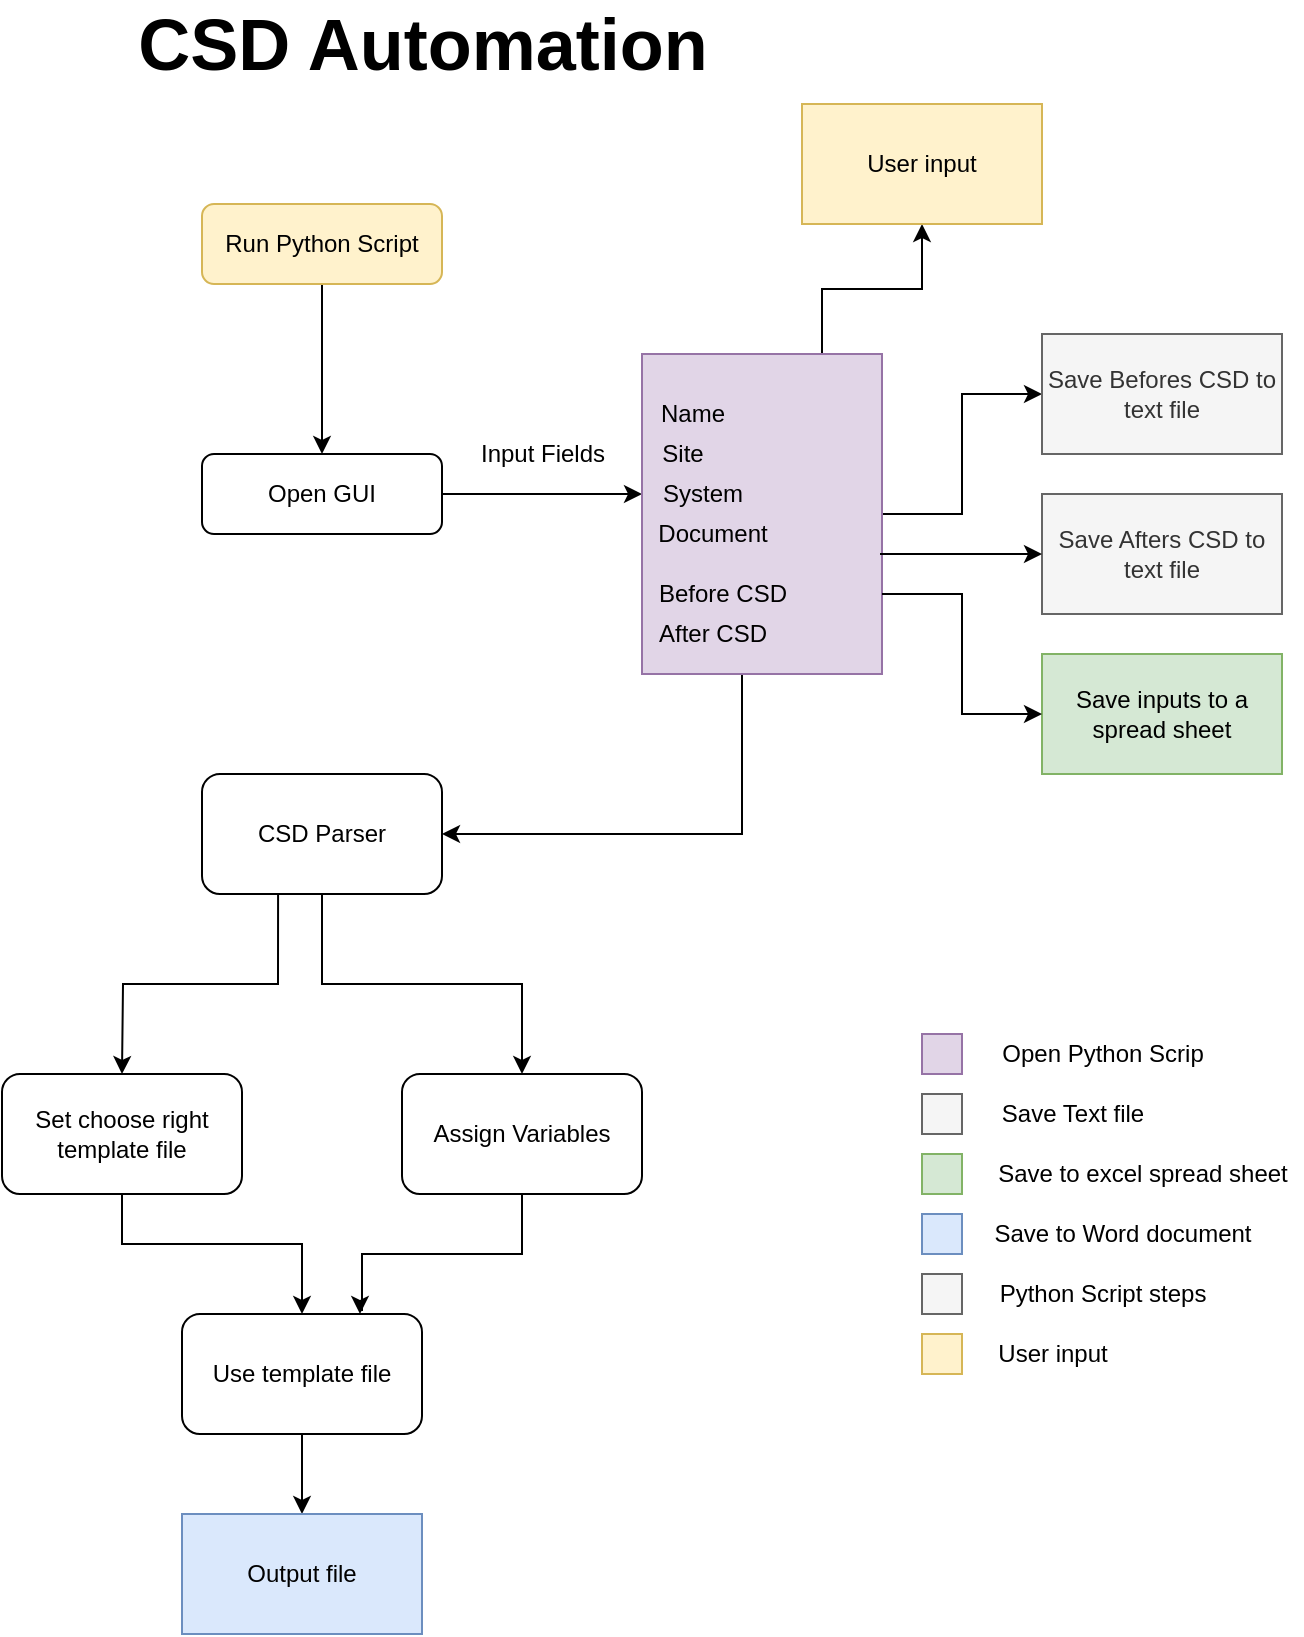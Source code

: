 <mxfile version="15.0.3" type="github">
  <diagram id="C5RBs43oDa-KdzZeNtuy" name="Page-1">
    <mxGraphModel dx="1182" dy="764" grid="1" gridSize="10" guides="1" tooltips="1" connect="1" arrows="1" fold="1" page="1" pageScale="1" pageWidth="827" pageHeight="1169" math="0" shadow="0">
      <root>
        <mxCell id="WIyWlLk6GJQsqaUBKTNV-0" />
        <mxCell id="WIyWlLk6GJQsqaUBKTNV-1" parent="WIyWlLk6GJQsqaUBKTNV-0" />
        <mxCell id="bgo5e_Lx12IVAWtBBwC9-2" value="" style="edgeStyle=orthogonalEdgeStyle;rounded=0;orthogonalLoop=1;jettySize=auto;html=1;" edge="1" parent="WIyWlLk6GJQsqaUBKTNV-1" source="WIyWlLk6GJQsqaUBKTNV-3" target="bgo5e_Lx12IVAWtBBwC9-1">
          <mxGeometry relative="1" as="geometry" />
        </mxCell>
        <mxCell id="WIyWlLk6GJQsqaUBKTNV-3" value="Run Python Script" style="rounded=1;whiteSpace=wrap;html=1;fontSize=12;glass=0;strokeWidth=1;shadow=0;fillColor=#fff2cc;strokeColor=#d6b656;" parent="WIyWlLk6GJQsqaUBKTNV-1" vertex="1">
          <mxGeometry x="160" y="110" width="120" height="40" as="geometry" />
        </mxCell>
        <mxCell id="bgo5e_Lx12IVAWtBBwC9-0" value="&lt;font style=&quot;font-size: 36px&quot;&gt;&lt;b&gt;CSD Automation&lt;/b&gt;&lt;/font&gt;&lt;br&gt;" style="text;html=1;align=center;verticalAlign=middle;resizable=0;points=[];autosize=1;strokeColor=none;" vertex="1" parent="WIyWlLk6GJQsqaUBKTNV-1">
          <mxGeometry x="120" y="15" width="300" height="30" as="geometry" />
        </mxCell>
        <mxCell id="bgo5e_Lx12IVAWtBBwC9-10" value="" style="edgeStyle=orthogonalEdgeStyle;rounded=0;orthogonalLoop=1;jettySize=auto;html=1;" edge="1" parent="WIyWlLk6GJQsqaUBKTNV-1" source="bgo5e_Lx12IVAWtBBwC9-1" target="bgo5e_Lx12IVAWtBBwC9-6">
          <mxGeometry relative="1" as="geometry" />
        </mxCell>
        <mxCell id="bgo5e_Lx12IVAWtBBwC9-1" value="Open GUI" style="rounded=1;whiteSpace=wrap;html=1;fontSize=12;glass=0;strokeWidth=1;shadow=0;" vertex="1" parent="WIyWlLk6GJQsqaUBKTNV-1">
          <mxGeometry x="160" y="235" width="120" height="40" as="geometry" />
        </mxCell>
        <mxCell id="bgo5e_Lx12IVAWtBBwC9-14" value="" style="edgeStyle=orthogonalEdgeStyle;rounded=0;orthogonalLoop=1;jettySize=auto;html=1;" edge="1" parent="WIyWlLk6GJQsqaUBKTNV-1" source="bgo5e_Lx12IVAWtBBwC9-3" target="bgo5e_Lx12IVAWtBBwC9-13">
          <mxGeometry relative="1" as="geometry">
            <Array as="points">
              <mxPoint x="430" y="425" />
            </Array>
          </mxGeometry>
        </mxCell>
        <mxCell id="bgo5e_Lx12IVAWtBBwC9-18" value="" style="edgeStyle=orthogonalEdgeStyle;rounded=0;orthogonalLoop=1;jettySize=auto;html=1;" edge="1" parent="WIyWlLk6GJQsqaUBKTNV-1" source="bgo5e_Lx12IVAWtBBwC9-3" target="bgo5e_Lx12IVAWtBBwC9-17">
          <mxGeometry relative="1" as="geometry" />
        </mxCell>
        <mxCell id="bgo5e_Lx12IVAWtBBwC9-50" value="" style="edgeStyle=orthogonalEdgeStyle;rounded=0;orthogonalLoop=1;jettySize=auto;html=1;exitX=0.75;exitY=0;exitDx=0;exitDy=0;entryX=0.5;entryY=1;entryDx=0;entryDy=0;" edge="1" parent="WIyWlLk6GJQsqaUBKTNV-1" source="bgo5e_Lx12IVAWtBBwC9-3" target="bgo5e_Lx12IVAWtBBwC9-49">
          <mxGeometry relative="1" as="geometry">
            <mxPoint x="530" y="140" as="targetPoint" />
          </mxGeometry>
        </mxCell>
        <mxCell id="bgo5e_Lx12IVAWtBBwC9-3" value="" style="rounded=0;whiteSpace=wrap;html=1;fillColor=#e1d5e7;strokeColor=#9673a6;" vertex="1" parent="WIyWlLk6GJQsqaUBKTNV-1">
          <mxGeometry x="380" y="185" width="120" height="160" as="geometry" />
        </mxCell>
        <mxCell id="bgo5e_Lx12IVAWtBBwC9-4" value="Name" style="text;html=1;align=center;verticalAlign=middle;resizable=0;points=[];autosize=1;strokeColor=none;" vertex="1" parent="WIyWlLk6GJQsqaUBKTNV-1">
          <mxGeometry x="380" y="205" width="50" height="20" as="geometry" />
        </mxCell>
        <mxCell id="bgo5e_Lx12IVAWtBBwC9-5" value="Site" style="text;html=1;align=center;verticalAlign=middle;resizable=0;points=[];autosize=1;strokeColor=none;" vertex="1" parent="WIyWlLk6GJQsqaUBKTNV-1">
          <mxGeometry x="380" y="225" width="40" height="20" as="geometry" />
        </mxCell>
        <mxCell id="bgo5e_Lx12IVAWtBBwC9-6" value="System" style="text;html=1;align=center;verticalAlign=middle;resizable=0;points=[];autosize=1;strokeColor=none;" vertex="1" parent="WIyWlLk6GJQsqaUBKTNV-1">
          <mxGeometry x="380" y="245" width="60" height="20" as="geometry" />
        </mxCell>
        <mxCell id="bgo5e_Lx12IVAWtBBwC9-7" value="Document" style="text;html=1;align=center;verticalAlign=middle;resizable=0;points=[];autosize=1;strokeColor=none;" vertex="1" parent="WIyWlLk6GJQsqaUBKTNV-1">
          <mxGeometry x="380" y="265" width="70" height="20" as="geometry" />
        </mxCell>
        <mxCell id="bgo5e_Lx12IVAWtBBwC9-8" value="Before CSD" style="text;html=1;align=center;verticalAlign=middle;resizable=0;points=[];autosize=1;strokeColor=none;" vertex="1" parent="WIyWlLk6GJQsqaUBKTNV-1">
          <mxGeometry x="380" y="295" width="80" height="20" as="geometry" />
        </mxCell>
        <mxCell id="bgo5e_Lx12IVAWtBBwC9-9" value="After CSD" style="text;html=1;align=center;verticalAlign=middle;resizable=0;points=[];autosize=1;strokeColor=none;" vertex="1" parent="WIyWlLk6GJQsqaUBKTNV-1">
          <mxGeometry x="380" y="315" width="70" height="20" as="geometry" />
        </mxCell>
        <mxCell id="bgo5e_Lx12IVAWtBBwC9-11" value="Input Fields" style="text;html=1;align=center;verticalAlign=middle;resizable=0;points=[];autosize=1;strokeColor=none;" vertex="1" parent="WIyWlLk6GJQsqaUBKTNV-1">
          <mxGeometry x="290" y="225" width="80" height="20" as="geometry" />
        </mxCell>
        <mxCell id="bgo5e_Lx12IVAWtBBwC9-16" value="" style="edgeStyle=orthogonalEdgeStyle;rounded=0;orthogonalLoop=1;jettySize=auto;html=1;" edge="1" parent="WIyWlLk6GJQsqaUBKTNV-1" source="bgo5e_Lx12IVAWtBBwC9-13" target="bgo5e_Lx12IVAWtBBwC9-15">
          <mxGeometry relative="1" as="geometry" />
        </mxCell>
        <mxCell id="bgo5e_Lx12IVAWtBBwC9-25" value="" style="edgeStyle=orthogonalEdgeStyle;rounded=0;orthogonalLoop=1;jettySize=auto;html=1;exitX=0.317;exitY=1;exitDx=0;exitDy=0;exitPerimeter=0;" edge="1" parent="WIyWlLk6GJQsqaUBKTNV-1" source="bgo5e_Lx12IVAWtBBwC9-13">
          <mxGeometry relative="1" as="geometry">
            <mxPoint x="120" y="545" as="targetPoint" />
          </mxGeometry>
        </mxCell>
        <mxCell id="bgo5e_Lx12IVAWtBBwC9-13" value="CSD Parser" style="rounded=1;whiteSpace=wrap;html=1;" vertex="1" parent="WIyWlLk6GJQsqaUBKTNV-1">
          <mxGeometry x="160" y="395" width="120" height="60" as="geometry" />
        </mxCell>
        <mxCell id="bgo5e_Lx12IVAWtBBwC9-29" value="" style="edgeStyle=orthogonalEdgeStyle;rounded=0;orthogonalLoop=1;jettySize=auto;html=1;" edge="1" parent="WIyWlLk6GJQsqaUBKTNV-1" source="bgo5e_Lx12IVAWtBBwC9-15">
          <mxGeometry relative="1" as="geometry">
            <mxPoint x="239" y="665" as="targetPoint" />
            <Array as="points">
              <mxPoint x="320" y="635" />
              <mxPoint x="240" y="635" />
              <mxPoint x="240" y="663" />
              <mxPoint x="239" y="663" />
            </Array>
          </mxGeometry>
        </mxCell>
        <mxCell id="bgo5e_Lx12IVAWtBBwC9-15" value="Assign Variables" style="rounded=1;whiteSpace=wrap;html=1;" vertex="1" parent="WIyWlLk6GJQsqaUBKTNV-1">
          <mxGeometry x="260" y="545" width="120" height="60" as="geometry" />
        </mxCell>
        <mxCell id="bgo5e_Lx12IVAWtBBwC9-17" value="Save Befores CSD to text file" style="whiteSpace=wrap;html=1;rounded=0;fillColor=#f5f5f5;strokeColor=#666666;fontColor=#333333;" vertex="1" parent="WIyWlLk6GJQsqaUBKTNV-1">
          <mxGeometry x="580" y="175" width="120" height="60" as="geometry" />
        </mxCell>
        <mxCell id="bgo5e_Lx12IVAWtBBwC9-19" value="Save Afters CSD to text file" style="whiteSpace=wrap;html=1;rounded=0;fillColor=#f5f5f5;strokeColor=#666666;fontColor=#333333;" vertex="1" parent="WIyWlLk6GJQsqaUBKTNV-1">
          <mxGeometry x="580" y="255" width="120" height="60" as="geometry" />
        </mxCell>
        <mxCell id="bgo5e_Lx12IVAWtBBwC9-20" value="" style="endArrow=classic;html=1;entryX=0;entryY=0.5;entryDx=0;entryDy=0;" edge="1" parent="WIyWlLk6GJQsqaUBKTNV-1" target="bgo5e_Lx12IVAWtBBwC9-19">
          <mxGeometry width="50" height="50" relative="1" as="geometry">
            <mxPoint x="499" y="285" as="sourcePoint" />
            <mxPoint x="440" y="405" as="targetPoint" />
          </mxGeometry>
        </mxCell>
        <mxCell id="bgo5e_Lx12IVAWtBBwC9-21" value="Save inputs to a spread sheet" style="whiteSpace=wrap;html=1;rounded=0;fillColor=#d5e8d4;strokeColor=#82b366;" vertex="1" parent="WIyWlLk6GJQsqaUBKTNV-1">
          <mxGeometry x="580" y="335" width="120" height="60" as="geometry" />
        </mxCell>
        <mxCell id="bgo5e_Lx12IVAWtBBwC9-23" value="" style="edgeStyle=orthogonalEdgeStyle;rounded=0;orthogonalLoop=1;jettySize=auto;html=1;entryX=0;entryY=0.5;entryDx=0;entryDy=0;exitX=1;exitY=0.75;exitDx=0;exitDy=0;" edge="1" parent="WIyWlLk6GJQsqaUBKTNV-1" source="bgo5e_Lx12IVAWtBBwC9-3" target="bgo5e_Lx12IVAWtBBwC9-21">
          <mxGeometry relative="1" as="geometry">
            <mxPoint x="470" y="455" as="sourcePoint" />
            <mxPoint x="550" y="395" as="targetPoint" />
          </mxGeometry>
        </mxCell>
        <mxCell id="bgo5e_Lx12IVAWtBBwC9-27" value="" style="edgeStyle=orthogonalEdgeStyle;rounded=0;orthogonalLoop=1;jettySize=auto;html=1;" edge="1" parent="WIyWlLk6GJQsqaUBKTNV-1" target="bgo5e_Lx12IVAWtBBwC9-26">
          <mxGeometry relative="1" as="geometry">
            <mxPoint x="120" y="605" as="sourcePoint" />
            <Array as="points">
              <mxPoint x="120" y="630" />
              <mxPoint x="210" y="630" />
            </Array>
          </mxGeometry>
        </mxCell>
        <mxCell id="bgo5e_Lx12IVAWtBBwC9-24" value="Set choose right template file" style="rounded=1;whiteSpace=wrap;html=1;" vertex="1" parent="WIyWlLk6GJQsqaUBKTNV-1">
          <mxGeometry x="60" y="545" width="120" height="60" as="geometry" />
        </mxCell>
        <mxCell id="bgo5e_Lx12IVAWtBBwC9-31" value="" style="edgeStyle=orthogonalEdgeStyle;rounded=0;orthogonalLoop=1;jettySize=auto;html=1;" edge="1" parent="WIyWlLk6GJQsqaUBKTNV-1" source="bgo5e_Lx12IVAWtBBwC9-26" target="bgo5e_Lx12IVAWtBBwC9-30">
          <mxGeometry relative="1" as="geometry" />
        </mxCell>
        <mxCell id="bgo5e_Lx12IVAWtBBwC9-26" value="Use template file" style="rounded=1;whiteSpace=wrap;html=1;" vertex="1" parent="WIyWlLk6GJQsqaUBKTNV-1">
          <mxGeometry x="150" y="665" width="120" height="60" as="geometry" />
        </mxCell>
        <mxCell id="bgo5e_Lx12IVAWtBBwC9-30" value="Output file" style="rounded=0;whiteSpace=wrap;html=1;fillColor=#dae8fc;strokeColor=#6c8ebf;" vertex="1" parent="WIyWlLk6GJQsqaUBKTNV-1">
          <mxGeometry x="150" y="765" width="120" height="60" as="geometry" />
        </mxCell>
        <mxCell id="bgo5e_Lx12IVAWtBBwC9-32" value="" style="rounded=0;whiteSpace=wrap;html=1;fillColor=#e1d5e7;strokeColor=#9673a6;" vertex="1" parent="WIyWlLk6GJQsqaUBKTNV-1">
          <mxGeometry x="520" y="525" width="20" height="20" as="geometry" />
        </mxCell>
        <mxCell id="bgo5e_Lx12IVAWtBBwC9-33" value="" style="rounded=0;whiteSpace=wrap;html=1;fillColor=#f5f5f5;strokeColor=#666666;fontColor=#333333;" vertex="1" parent="WIyWlLk6GJQsqaUBKTNV-1">
          <mxGeometry x="520" y="555" width="20" height="20" as="geometry" />
        </mxCell>
        <mxCell id="bgo5e_Lx12IVAWtBBwC9-34" value="" style="rounded=0;whiteSpace=wrap;html=1;fillColor=#d5e8d4;strokeColor=#82b366;" vertex="1" parent="WIyWlLk6GJQsqaUBKTNV-1">
          <mxGeometry x="520" y="585" width="20" height="20" as="geometry" />
        </mxCell>
        <mxCell id="bgo5e_Lx12IVAWtBBwC9-36" value="" style="rounded=0;whiteSpace=wrap;html=1;fillColor=#dae8fc;strokeColor=#6c8ebf;" vertex="1" parent="WIyWlLk6GJQsqaUBKTNV-1">
          <mxGeometry x="520" y="615" width="20" height="20" as="geometry" />
        </mxCell>
        <mxCell id="bgo5e_Lx12IVAWtBBwC9-37" value="" style="rounded=0;whiteSpace=wrap;html=1;fillColor=#f5f5f5;strokeColor=#666666;fontColor=#333333;" vertex="1" parent="WIyWlLk6GJQsqaUBKTNV-1">
          <mxGeometry x="520" y="645" width="20" height="20" as="geometry" />
        </mxCell>
        <mxCell id="bgo5e_Lx12IVAWtBBwC9-39" value="Open Python Scrip" style="text;html=1;align=center;verticalAlign=middle;resizable=0;points=[];autosize=1;strokeColor=none;" vertex="1" parent="WIyWlLk6GJQsqaUBKTNV-1">
          <mxGeometry x="550" y="525" width="120" height="20" as="geometry" />
        </mxCell>
        <mxCell id="bgo5e_Lx12IVAWtBBwC9-40" value="Save Text file" style="text;html=1;align=center;verticalAlign=middle;resizable=0;points=[];autosize=1;strokeColor=none;" vertex="1" parent="WIyWlLk6GJQsqaUBKTNV-1">
          <mxGeometry x="550" y="555" width="90" height="20" as="geometry" />
        </mxCell>
        <mxCell id="bgo5e_Lx12IVAWtBBwC9-41" value="Save to excel spread sheet" style="text;html=1;align=center;verticalAlign=middle;resizable=0;points=[];autosize=1;strokeColor=none;" vertex="1" parent="WIyWlLk6GJQsqaUBKTNV-1">
          <mxGeometry x="550" y="585" width="160" height="20" as="geometry" />
        </mxCell>
        <mxCell id="bgo5e_Lx12IVAWtBBwC9-42" value="Save to Word document" style="text;html=1;align=center;verticalAlign=middle;resizable=0;points=[];autosize=1;strokeColor=none;" vertex="1" parent="WIyWlLk6GJQsqaUBKTNV-1">
          <mxGeometry x="550" y="615" width="140" height="20" as="geometry" />
        </mxCell>
        <mxCell id="bgo5e_Lx12IVAWtBBwC9-43" value="Python Script steps" style="text;html=1;align=center;verticalAlign=middle;resizable=0;points=[];autosize=1;strokeColor=none;" vertex="1" parent="WIyWlLk6GJQsqaUBKTNV-1">
          <mxGeometry x="550" y="645" width="120" height="20" as="geometry" />
        </mxCell>
        <mxCell id="bgo5e_Lx12IVAWtBBwC9-47" value="" style="rounded=0;whiteSpace=wrap;html=1;fillColor=#fff2cc;strokeColor=#d6b656;" vertex="1" parent="WIyWlLk6GJQsqaUBKTNV-1">
          <mxGeometry x="520" y="675" width="20" height="20" as="geometry" />
        </mxCell>
        <mxCell id="bgo5e_Lx12IVAWtBBwC9-49" value="User input" style="rounded=0;whiteSpace=wrap;html=1;fillColor=#fff2cc;strokeColor=#d6b656;" vertex="1" parent="WIyWlLk6GJQsqaUBKTNV-1">
          <mxGeometry x="460" y="60" width="120" height="60" as="geometry" />
        </mxCell>
        <mxCell id="bgo5e_Lx12IVAWtBBwC9-51" value="User input" style="text;html=1;align=center;verticalAlign=middle;resizable=0;points=[];autosize=1;strokeColor=none;" vertex="1" parent="WIyWlLk6GJQsqaUBKTNV-1">
          <mxGeometry x="550" y="675" width="70" height="20" as="geometry" />
        </mxCell>
      </root>
    </mxGraphModel>
  </diagram>
</mxfile>
